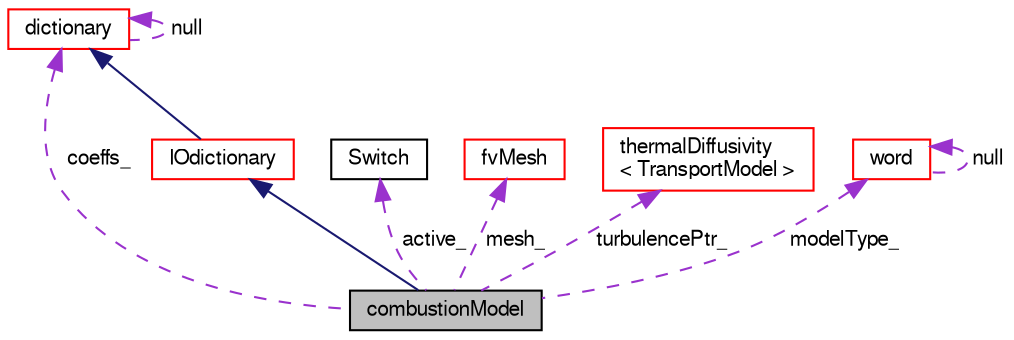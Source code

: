 digraph "combustionModel"
{
  bgcolor="transparent";
  edge [fontname="FreeSans",fontsize="10",labelfontname="FreeSans",labelfontsize="10"];
  node [fontname="FreeSans",fontsize="10",shape=record];
  Node1 [label="combustionModel",height=0.2,width=0.4,color="black", fillcolor="grey75", style="filled" fontcolor="black"];
  Node2 -> Node1 [dir="back",color="midnightblue",fontsize="10",style="solid",fontname="FreeSans"];
  Node2 [label="IOdictionary",height=0.2,width=0.4,color="red",URL="$a01135.html",tooltip="IOdictionary is derived from dictionary and IOobject to give the dictionary automatic IO functionalit..."];
  Node3 -> Node2 [dir="back",color="midnightblue",fontsize="10",style="solid",fontname="FreeSans"];
  Node3 [label="dictionary",height=0.2,width=0.4,color="red",URL="$a00502.html",tooltip="A list of keyword definitions, which are a keyword followed by any number of values (e..."];
  Node3 -> Node3 [dir="back",color="darkorchid3",fontsize="10",style="dashed",label=" null" ,fontname="FreeSans"];
  Node4 -> Node1 [dir="back",color="darkorchid3",fontsize="10",style="dashed",label=" active_" ,fontname="FreeSans"];
  Node4 [label="Switch",height=0.2,width=0.4,color="black",URL="$a02447.html",tooltip="A simple wrapper around bool so that it can be read as a word: true/false, on/off, yes/no, y/n, t/f, or none. "];
  Node5 -> Node1 [dir="back",color="darkorchid3",fontsize="10",style="dashed",label=" mesh_" ,fontname="FreeSans"];
  Node5 [label="fvMesh",height=0.2,width=0.4,color="red",URL="$a00851.html",tooltip="Mesh data needed to do the Finite Volume discretisation. "];
  Node3 -> Node1 [dir="back",color="darkorchid3",fontsize="10",style="dashed",label=" coeffs_" ,fontname="FreeSans"];
  Node6 -> Node1 [dir="back",color="darkorchid3",fontsize="10",style="dashed",label=" turbulencePtr_" ,fontname="FreeSans"];
  Node6 [label="thermalDiffusivity\l\< TransportModel \>",height=0.2,width=0.4,color="red",URL="$a02513.html",tooltip="Templated abstract base class for single-phase compressible turbulence models. "];
  Node7 -> Node1 [dir="back",color="darkorchid3",fontsize="10",style="dashed",label=" modelType_" ,fontname="FreeSans"];
  Node7 [label="word",height=0.2,width=0.4,color="red",URL="$a02795.html",tooltip="A class for handling words, derived from string. "];
  Node7 -> Node7 [dir="back",color="darkorchid3",fontsize="10",style="dashed",label=" null" ,fontname="FreeSans"];
}
